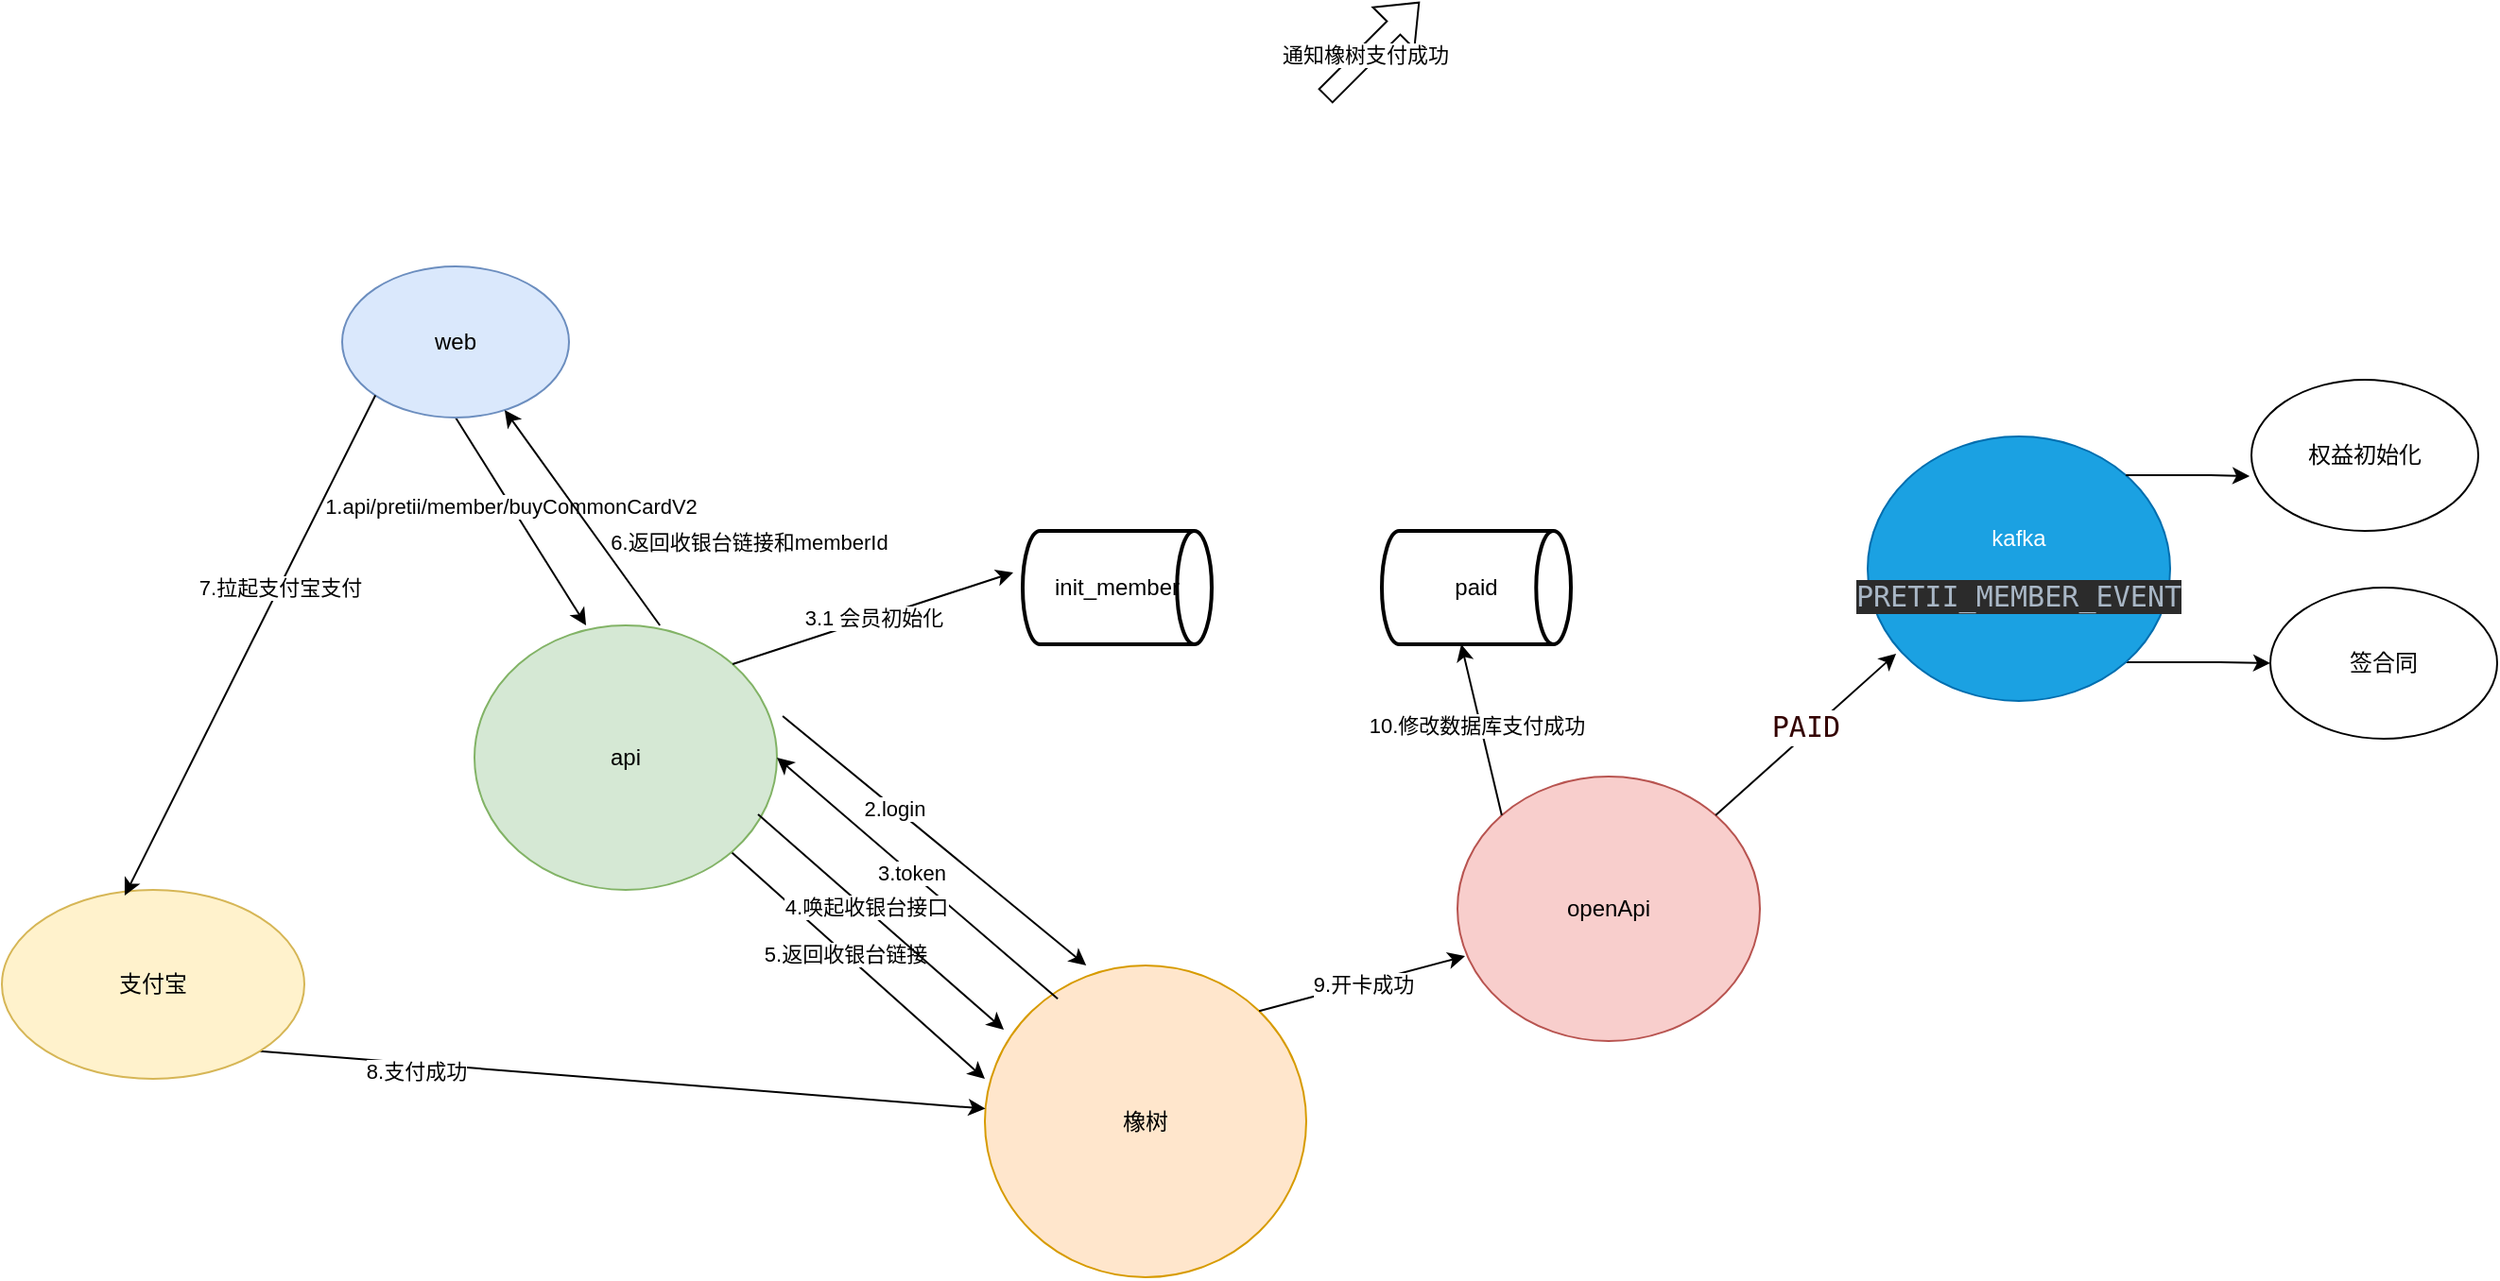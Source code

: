 <mxfile version="23.0.2" type="github" pages="2">
  <diagram id="prtHgNgQTEPvFCAcTncT" name="Page-1">
    <mxGraphModel dx="2261" dy="786" grid="1" gridSize="10" guides="1" tooltips="1" connect="1" arrows="1" fold="1" page="1" pageScale="1" pageWidth="827" pageHeight="1169" math="0" shadow="0">
      <root>
        <mxCell id="0" />
        <mxCell id="1" parent="0" />
        <mxCell id="Z4kTPOVTWPqRFeraBJ3W-23" style="rounded=0;orthogonalLoop=1;jettySize=auto;html=1;exitX=0.5;exitY=1;exitDx=0;exitDy=0;entryX=0.369;entryY=0;entryDx=0;entryDy=0;entryPerimeter=0;" edge="1" parent="1" source="Z4kTPOVTWPqRFeraBJ3W-20" target="Z4kTPOVTWPqRFeraBJ3W-21">
          <mxGeometry relative="1" as="geometry">
            <mxPoint x="154.41" y="189.83" as="sourcePoint" />
            <mxPoint x="139.996" y="370.001" as="targetPoint" />
          </mxGeometry>
        </mxCell>
        <mxCell id="Z4kTPOVTWPqRFeraBJ3W-24" value="1.api/pretii/member/buyCommonCardV2" style="edgeLabel;html=1;align=center;verticalAlign=middle;resizable=0;points=[];" vertex="1" connectable="0" parent="Z4kTPOVTWPqRFeraBJ3W-23">
          <mxGeometry x="-0.152" y="-1" relative="1" as="geometry">
            <mxPoint as="offset" />
          </mxGeometry>
        </mxCell>
        <mxCell id="Z4kTPOVTWPqRFeraBJ3W-20" value="web" style="ellipse;whiteSpace=wrap;html=1;fillColor=#dae8fc;strokeColor=#6c8ebf;" vertex="1" parent="1">
          <mxGeometry x="20" y="190" width="120" height="80" as="geometry" />
        </mxCell>
        <mxCell id="Z4kTPOVTWPqRFeraBJ3W-42" style="rounded=0;orthogonalLoop=1;jettySize=auto;html=1;entryX=0;entryY=0.364;entryDx=0;entryDy=0;entryPerimeter=0;" edge="1" parent="1" source="Z4kTPOVTWPqRFeraBJ3W-21" target="Z4kTPOVTWPqRFeraBJ3W-27">
          <mxGeometry relative="1" as="geometry">
            <mxPoint x="340" y="620" as="targetPoint" />
          </mxGeometry>
        </mxCell>
        <mxCell id="Z4kTPOVTWPqRFeraBJ3W-43" value="5.返回收银台链接" style="edgeLabel;html=1;align=center;verticalAlign=middle;resizable=0;points=[];" vertex="1" connectable="0" parent="Z4kTPOVTWPqRFeraBJ3W-42">
          <mxGeometry x="-0.11" relative="1" as="geometry">
            <mxPoint as="offset" />
          </mxGeometry>
        </mxCell>
        <mxCell id="Z4kTPOVTWPqRFeraBJ3W-47" value="" style="rounded=0;orthogonalLoop=1;jettySize=auto;html=1;exitX=0.613;exitY=0;exitDx=0;exitDy=0;exitPerimeter=0;" edge="1" parent="1" source="Z4kTPOVTWPqRFeraBJ3W-21" target="Z4kTPOVTWPqRFeraBJ3W-20">
          <mxGeometry relative="1" as="geometry">
            <mxPoint x="160.0" y="393.185" as="sourcePoint" />
            <mxPoint x="206.146" y="200.004" as="targetPoint" />
          </mxGeometry>
        </mxCell>
        <mxCell id="Z4kTPOVTWPqRFeraBJ3W-48" value="6.返回收银台链接和memberId" style="edgeLabel;html=1;align=center;verticalAlign=middle;resizable=0;points=[];" vertex="1" connectable="0" parent="Z4kTPOVTWPqRFeraBJ3W-47">
          <mxGeometry x="-0.42" y="2" relative="1" as="geometry">
            <mxPoint x="72" y="-13" as="offset" />
          </mxGeometry>
        </mxCell>
        <mxCell id="Z4kTPOVTWPqRFeraBJ3W-21" value="api" style="ellipse;whiteSpace=wrap;html=1;fillColor=#d5e8d4;strokeColor=#82b366;" vertex="1" parent="1">
          <mxGeometry x="90" y="380" width="160" height="140" as="geometry" />
        </mxCell>
        <mxCell id="Z4kTPOVTWPqRFeraBJ3W-25" value="init_member" style="strokeWidth=2;html=1;shape=mxgraph.flowchart.direct_data;whiteSpace=wrap;" vertex="1" parent="1">
          <mxGeometry x="380" y="330" width="100" height="60" as="geometry" />
        </mxCell>
        <mxCell id="Z4kTPOVTWPqRFeraBJ3W-26" value="3.1 会员初始化" style="rounded=0;orthogonalLoop=1;jettySize=auto;html=1;exitX=1;exitY=0;exitDx=0;exitDy=0;entryX=-0.05;entryY=0.367;entryDx=0;entryDy=0;entryPerimeter=0;" edge="1" parent="1" source="Z4kTPOVTWPqRFeraBJ3W-21" target="Z4kTPOVTWPqRFeraBJ3W-25">
          <mxGeometry relative="1" as="geometry" />
        </mxCell>
        <mxCell id="Z4kTPOVTWPqRFeraBJ3W-27" value="橡树" style="ellipse;whiteSpace=wrap;html=1;fillColor=#ffe6cc;strokeColor=#d79b00;" vertex="1" parent="1">
          <mxGeometry x="360" y="560" width="170" height="165" as="geometry" />
        </mxCell>
        <mxCell id="Z4kTPOVTWPqRFeraBJ3W-28" style="rounded=0;orthogonalLoop=1;jettySize=auto;html=1;exitX=1.019;exitY=0.343;exitDx=0;exitDy=0;entryX=-0.033;entryY=0.4;entryDx=0;entryDy=0;entryPerimeter=0;exitPerimeter=0;" edge="1" parent="1" source="Z4kTPOVTWPqRFeraBJ3W-21">
          <mxGeometry relative="1" as="geometry">
            <mxPoint x="269.996" y="431.284" as="sourcePoint" />
            <mxPoint x="413.61" y="560" as="targetPoint" />
          </mxGeometry>
        </mxCell>
        <mxCell id="Z4kTPOVTWPqRFeraBJ3W-30" value="2.login" style="edgeLabel;html=1;align=center;verticalAlign=middle;resizable=0;points=[];" vertex="1" connectable="0" parent="Z4kTPOVTWPqRFeraBJ3W-28">
          <mxGeometry x="-0.264" relative="1" as="geometry">
            <mxPoint as="offset" />
          </mxGeometry>
        </mxCell>
        <mxCell id="Z4kTPOVTWPqRFeraBJ3W-31" style="rounded=0;orthogonalLoop=1;jettySize=auto;html=1;exitX=0;exitY=0;exitDx=0;exitDy=0;entryX=0.992;entryY=0.613;entryDx=0;entryDy=0;entryPerimeter=0;" edge="1" parent="1">
          <mxGeometry relative="1" as="geometry">
            <mxPoint x="398.534" y="577.676" as="sourcePoint" />
            <mxPoint x="250.0" y="450.0" as="targetPoint" />
          </mxGeometry>
        </mxCell>
        <mxCell id="Z4kTPOVTWPqRFeraBJ3W-32" value="3.token" style="edgeLabel;html=1;align=center;verticalAlign=middle;resizable=0;points=[];" vertex="1" connectable="0" parent="Z4kTPOVTWPqRFeraBJ3W-31">
          <mxGeometry x="0.045" relative="1" as="geometry">
            <mxPoint as="offset" />
          </mxGeometry>
        </mxCell>
        <mxCell id="Z4kTPOVTWPqRFeraBJ3W-36" style="rounded=0;orthogonalLoop=1;jettySize=auto;html=1;exitX=0.5;exitY=1;exitDx=0;exitDy=0;entryX=0.059;entryY=0.206;entryDx=0;entryDy=0;entryPerimeter=0;" edge="1" parent="1" target="Z4kTPOVTWPqRFeraBJ3W-27">
          <mxGeometry relative="1" as="geometry">
            <mxPoint x="240" y="480" as="sourcePoint" />
            <mxPoint x="390" y="610" as="targetPoint" />
          </mxGeometry>
        </mxCell>
        <mxCell id="Z4kTPOVTWPqRFeraBJ3W-37" value="4.唤起收银台接口" style="edgeLabel;html=1;align=center;verticalAlign=middle;resizable=0;points=[];" vertex="1" connectable="0" parent="Z4kTPOVTWPqRFeraBJ3W-36">
          <mxGeometry x="-0.14" y="1" relative="1" as="geometry">
            <mxPoint as="offset" />
          </mxGeometry>
        </mxCell>
        <mxCell id="Z4kTPOVTWPqRFeraBJ3W-55" style="rounded=0;orthogonalLoop=1;jettySize=auto;html=1;exitX=1;exitY=1;exitDx=0;exitDy=0;" edge="1" parent="1" source="Z4kTPOVTWPqRFeraBJ3W-49" target="Z4kTPOVTWPqRFeraBJ3W-27">
          <mxGeometry relative="1" as="geometry" />
        </mxCell>
        <mxCell id="Z4kTPOVTWPqRFeraBJ3W-56" value="8.支付成功" style="edgeLabel;html=1;align=center;verticalAlign=middle;resizable=0;points=[];" vertex="1" connectable="0" parent="Z4kTPOVTWPqRFeraBJ3W-55">
          <mxGeometry x="-0.569" y="-4" relative="1" as="geometry">
            <mxPoint as="offset" />
          </mxGeometry>
        </mxCell>
        <mxCell id="Z4kTPOVTWPqRFeraBJ3W-49" value="支付宝" style="ellipse;whiteSpace=wrap;html=1;fillColor=#fff2cc;strokeColor=#d6b656;" vertex="1" parent="1">
          <mxGeometry x="-160" y="520" width="160" height="100" as="geometry" />
        </mxCell>
        <mxCell id="Z4kTPOVTWPqRFeraBJ3W-50" style="rounded=0;orthogonalLoop=1;jettySize=auto;html=1;exitX=0;exitY=1;exitDx=0;exitDy=0;entryX=0.406;entryY=0.03;entryDx=0;entryDy=0;entryPerimeter=0;" edge="1" parent="1" source="Z4kTPOVTWPqRFeraBJ3W-20" target="Z4kTPOVTWPqRFeraBJ3W-49">
          <mxGeometry relative="1" as="geometry" />
        </mxCell>
        <mxCell id="Z4kTPOVTWPqRFeraBJ3W-51" value="7.拉起支付宝支付" style="edgeLabel;html=1;align=center;verticalAlign=middle;resizable=0;points=[];" vertex="1" connectable="0" parent="Z4kTPOVTWPqRFeraBJ3W-50">
          <mxGeometry x="-0.228" y="-2" relative="1" as="geometry">
            <mxPoint x="2" as="offset" />
          </mxGeometry>
        </mxCell>
        <mxCell id="Z4kTPOVTWPqRFeraBJ3W-53" value="" style="shape=flexArrow;endArrow=classic;html=1;rounded=0;" edge="1" parent="1">
          <mxGeometry width="50" height="50" relative="1" as="geometry">
            <mxPoint x="540" y="100" as="sourcePoint" />
            <mxPoint x="590" y="50" as="targetPoint" />
          </mxGeometry>
        </mxCell>
        <mxCell id="Z4kTPOVTWPqRFeraBJ3W-54" value="通知橡树支付成功" style="edgeLabel;html=1;align=center;verticalAlign=middle;resizable=0;points=[];" vertex="1" connectable="0" parent="Z4kTPOVTWPqRFeraBJ3W-53">
          <mxGeometry x="-0.14" y="1" relative="1" as="geometry">
            <mxPoint as="offset" />
          </mxGeometry>
        </mxCell>
        <mxCell id="Z4kTPOVTWPqRFeraBJ3W-57" value="openApi" style="ellipse;whiteSpace=wrap;html=1;fillColor=#f8cecc;strokeColor=#b85450;" vertex="1" parent="1">
          <mxGeometry x="610" y="460" width="160" height="140" as="geometry" />
        </mxCell>
        <mxCell id="Z4kTPOVTWPqRFeraBJ3W-58" value="9.开卡成功" style="rounded=0;orthogonalLoop=1;jettySize=auto;html=1;exitX=1;exitY=0;exitDx=0;exitDy=0;entryX=0.025;entryY=0.679;entryDx=0;entryDy=0;entryPerimeter=0;" edge="1" parent="1" source="Z4kTPOVTWPqRFeraBJ3W-27" target="Z4kTPOVTWPqRFeraBJ3W-57">
          <mxGeometry relative="1" as="geometry" />
        </mxCell>
        <mxCell id="Z4kTPOVTWPqRFeraBJ3W-62" value="paid" style="strokeWidth=2;html=1;shape=mxgraph.flowchart.direct_data;whiteSpace=wrap;" vertex="1" parent="1">
          <mxGeometry x="570" y="330" width="100" height="60" as="geometry" />
        </mxCell>
        <mxCell id="Z4kTPOVTWPqRFeraBJ3W-63" style="rounded=0;orthogonalLoop=1;jettySize=auto;html=1;exitX=0;exitY=0;exitDx=0;exitDy=0;entryX=0.42;entryY=1;entryDx=0;entryDy=0;entryPerimeter=0;" edge="1" parent="1" source="Z4kTPOVTWPqRFeraBJ3W-57" target="Z4kTPOVTWPqRFeraBJ3W-62">
          <mxGeometry relative="1" as="geometry" />
        </mxCell>
        <mxCell id="Z4kTPOVTWPqRFeraBJ3W-64" value="10.修改数据库支付成功" style="edgeLabel;html=1;align=center;verticalAlign=middle;resizable=0;points=[];" vertex="1" connectable="0" parent="Z4kTPOVTWPqRFeraBJ3W-63">
          <mxGeometry x="0.061" y="2" relative="1" as="geometry">
            <mxPoint as="offset" />
          </mxGeometry>
        </mxCell>
        <mxCell id="Z4kTPOVTWPqRFeraBJ3W-73" style="edgeStyle=orthogonalEdgeStyle;rounded=0;orthogonalLoop=1;jettySize=auto;html=1;exitX=1;exitY=1;exitDx=0;exitDy=0;" edge="1" parent="1" source="Z4kTPOVTWPqRFeraBJ3W-65" target="Z4kTPOVTWPqRFeraBJ3W-71">
          <mxGeometry relative="1" as="geometry" />
        </mxCell>
        <mxCell id="Z4kTPOVTWPqRFeraBJ3W-65" value="kafka&lt;br&gt;&lt;br&gt;&lt;div style=&quot;background-color: rgb(43, 43, 43); color: rgb(169, 183, 198); font-family: &amp;quot;JetBrains Mono&amp;quot;, monospace; font-size: 11.3pt;&quot;&gt;PRETII_MEMBER_EVENT&lt;/div&gt;" style="ellipse;whiteSpace=wrap;html=1;fillColor=#1ba1e2;strokeColor=#006EAF;fontColor=#ffffff;" vertex="1" parent="1">
          <mxGeometry x="827" y="280" width="160" height="140" as="geometry" />
        </mxCell>
        <mxCell id="Z4kTPOVTWPqRFeraBJ3W-66" style="rounded=0;orthogonalLoop=1;jettySize=auto;html=1;exitX=1;exitY=0;exitDx=0;exitDy=0;entryX=0.094;entryY=0.821;entryDx=0;entryDy=0;entryPerimeter=0;" edge="1" parent="1" source="Z4kTPOVTWPqRFeraBJ3W-57" target="Z4kTPOVTWPqRFeraBJ3W-65">
          <mxGeometry relative="1" as="geometry" />
        </mxCell>
        <mxCell id="Z4kTPOVTWPqRFeraBJ3W-67" value="&lt;div style=&quot;font-family: &amp;quot;JetBrains Mono&amp;quot;, monospace; font-size: 11.3pt;&quot;&gt;PAID&lt;/div&gt;" style="edgeLabel;html=1;align=center;verticalAlign=middle;resizable=0;points=[];labelBackgroundColor=#FFFFFF;fontColor=#330000;" vertex="1" connectable="0" parent="Z4kTPOVTWPqRFeraBJ3W-66">
          <mxGeometry x="0.035" y="3" relative="1" as="geometry">
            <mxPoint as="offset" />
          </mxGeometry>
        </mxCell>
        <mxCell id="Z4kTPOVTWPqRFeraBJ3W-70" value="权益初始化" style="ellipse;whiteSpace=wrap;html=1;" vertex="1" parent="1">
          <mxGeometry x="1030" y="250" width="120" height="80" as="geometry" />
        </mxCell>
        <mxCell id="Z4kTPOVTWPqRFeraBJ3W-71" value="签合同" style="ellipse;whiteSpace=wrap;html=1;" vertex="1" parent="1">
          <mxGeometry x="1040" y="360" width="120" height="80" as="geometry" />
        </mxCell>
        <mxCell id="Z4kTPOVTWPqRFeraBJ3W-72" style="edgeStyle=orthogonalEdgeStyle;rounded=0;orthogonalLoop=1;jettySize=auto;html=1;exitX=1;exitY=0;exitDx=0;exitDy=0;entryX=-0.008;entryY=0.638;entryDx=0;entryDy=0;entryPerimeter=0;" edge="1" parent="1" source="Z4kTPOVTWPqRFeraBJ3W-65" target="Z4kTPOVTWPqRFeraBJ3W-70">
          <mxGeometry relative="1" as="geometry" />
        </mxCell>
      </root>
    </mxGraphModel>
  </diagram>
  <diagram id="rgOyV6dEqTG8wI2vLM_a" name="第 2 页">
    <mxGraphModel dx="2261" dy="786" grid="1" gridSize="10" guides="1" tooltips="1" connect="1" arrows="1" fold="1" page="1" pageScale="1" pageWidth="827" pageHeight="1169" math="0" shadow="0">
      <root>
        <mxCell id="0" />
        <mxCell id="1" parent="0" />
        <mxCell id="0ic7LQvHFIVOHViYvkpP-1" style="rounded=0;orthogonalLoop=1;jettySize=auto;html=1;exitX=0.5;exitY=1;exitDx=0;exitDy=0;entryX=0.369;entryY=0;entryDx=0;entryDy=0;entryPerimeter=0;" edge="1" parent="1" source="0ic7LQvHFIVOHViYvkpP-3" target="0ic7LQvHFIVOHViYvkpP-8">
          <mxGeometry relative="1" as="geometry">
            <mxPoint x="154.41" y="189.83" as="sourcePoint" />
            <mxPoint x="139.996" y="370.001" as="targetPoint" />
          </mxGeometry>
        </mxCell>
        <mxCell id="0ic7LQvHFIVOHViYvkpP-2" value="1.api/pretii/member/buyCommonCardV2" style="edgeLabel;html=1;align=center;verticalAlign=middle;resizable=0;points=[];" vertex="1" connectable="0" parent="0ic7LQvHFIVOHViYvkpP-1">
          <mxGeometry x="-0.152" y="-1" relative="1" as="geometry">
            <mxPoint as="offset" />
          </mxGeometry>
        </mxCell>
        <mxCell id="0ic7LQvHFIVOHViYvkpP-3" value="web" style="ellipse;whiteSpace=wrap;html=1;fillColor=#dae8fc;strokeColor=#6c8ebf;" vertex="1" parent="1">
          <mxGeometry x="20" y="190" width="120" height="80" as="geometry" />
        </mxCell>
        <mxCell id="0ic7LQvHFIVOHViYvkpP-4" style="rounded=0;orthogonalLoop=1;jettySize=auto;html=1;entryX=0;entryY=0.364;entryDx=0;entryDy=0;entryPerimeter=0;" edge="1" parent="1" source="0ic7LQvHFIVOHViYvkpP-8" target="0ic7LQvHFIVOHViYvkpP-11">
          <mxGeometry relative="1" as="geometry">
            <mxPoint x="340" y="620" as="targetPoint" />
          </mxGeometry>
        </mxCell>
        <mxCell id="0ic7LQvHFIVOHViYvkpP-5" value="5.返回收银台链接" style="edgeLabel;html=1;align=center;verticalAlign=middle;resizable=0;points=[];" vertex="1" connectable="0" parent="0ic7LQvHFIVOHViYvkpP-4">
          <mxGeometry x="-0.11" relative="1" as="geometry">
            <mxPoint as="offset" />
          </mxGeometry>
        </mxCell>
        <mxCell id="0ic7LQvHFIVOHViYvkpP-6" value="" style="rounded=0;orthogonalLoop=1;jettySize=auto;html=1;exitX=0.613;exitY=0;exitDx=0;exitDy=0;exitPerimeter=0;" edge="1" parent="1" source="0ic7LQvHFIVOHViYvkpP-8" target="0ic7LQvHFIVOHViYvkpP-3">
          <mxGeometry relative="1" as="geometry">
            <mxPoint x="160.0" y="393.185" as="sourcePoint" />
            <mxPoint x="206.146" y="200.004" as="targetPoint" />
          </mxGeometry>
        </mxCell>
        <mxCell id="0ic7LQvHFIVOHViYvkpP-7" value="6.返回收银台链接和memberId" style="edgeLabel;html=1;align=center;verticalAlign=middle;resizable=0;points=[];" vertex="1" connectable="0" parent="0ic7LQvHFIVOHViYvkpP-6">
          <mxGeometry x="-0.42" y="2" relative="1" as="geometry">
            <mxPoint x="72" y="-13" as="offset" />
          </mxGeometry>
        </mxCell>
        <mxCell id="0ic7LQvHFIVOHViYvkpP-8" value="api" style="ellipse;whiteSpace=wrap;html=1;fillColor=#d5e8d4;strokeColor=#82b366;" vertex="1" parent="1">
          <mxGeometry x="90" y="380" width="160" height="140" as="geometry" />
        </mxCell>
        <mxCell id="0ic7LQvHFIVOHViYvkpP-9" value="init_member" style="strokeWidth=2;html=1;shape=mxgraph.flowchart.direct_data;whiteSpace=wrap;" vertex="1" parent="1">
          <mxGeometry x="380" y="330" width="100" height="60" as="geometry" />
        </mxCell>
        <mxCell id="0ic7LQvHFIVOHViYvkpP-10" value="3.1 会员初始化" style="rounded=0;orthogonalLoop=1;jettySize=auto;html=1;exitX=1;exitY=0;exitDx=0;exitDy=0;entryX=-0.05;entryY=0.367;entryDx=0;entryDy=0;entryPerimeter=0;" edge="1" parent="1" source="0ic7LQvHFIVOHViYvkpP-8" target="0ic7LQvHFIVOHViYvkpP-9">
          <mxGeometry relative="1" as="geometry" />
        </mxCell>
        <mxCell id="0ic7LQvHFIVOHViYvkpP-11" value="橡树" style="ellipse;whiteSpace=wrap;html=1;fillColor=#ffe6cc;strokeColor=#d79b00;" vertex="1" parent="1">
          <mxGeometry x="360" y="560" width="170" height="165" as="geometry" />
        </mxCell>
        <mxCell id="0ic7LQvHFIVOHViYvkpP-12" style="rounded=0;orthogonalLoop=1;jettySize=auto;html=1;exitX=1.019;exitY=0.343;exitDx=0;exitDy=0;entryX=-0.033;entryY=0.4;entryDx=0;entryDy=0;entryPerimeter=0;exitPerimeter=0;" edge="1" parent="1" source="0ic7LQvHFIVOHViYvkpP-8">
          <mxGeometry relative="1" as="geometry">
            <mxPoint x="269.996" y="431.284" as="sourcePoint" />
            <mxPoint x="413.61" y="560" as="targetPoint" />
          </mxGeometry>
        </mxCell>
        <mxCell id="0ic7LQvHFIVOHViYvkpP-13" value="2.login" style="edgeLabel;html=1;align=center;verticalAlign=middle;resizable=0;points=[];" vertex="1" connectable="0" parent="0ic7LQvHFIVOHViYvkpP-12">
          <mxGeometry x="-0.264" relative="1" as="geometry">
            <mxPoint as="offset" />
          </mxGeometry>
        </mxCell>
        <mxCell id="0ic7LQvHFIVOHViYvkpP-14" style="rounded=0;orthogonalLoop=1;jettySize=auto;html=1;exitX=0;exitY=0;exitDx=0;exitDy=0;entryX=0.992;entryY=0.613;entryDx=0;entryDy=0;entryPerimeter=0;" edge="1" parent="1">
          <mxGeometry relative="1" as="geometry">
            <mxPoint x="398.534" y="577.676" as="sourcePoint" />
            <mxPoint x="250.0" y="450.0" as="targetPoint" />
          </mxGeometry>
        </mxCell>
        <mxCell id="0ic7LQvHFIVOHViYvkpP-15" value="3.token" style="edgeLabel;html=1;align=center;verticalAlign=middle;resizable=0;points=[];" vertex="1" connectable="0" parent="0ic7LQvHFIVOHViYvkpP-14">
          <mxGeometry x="0.045" relative="1" as="geometry">
            <mxPoint as="offset" />
          </mxGeometry>
        </mxCell>
        <mxCell id="0ic7LQvHFIVOHViYvkpP-16" style="rounded=0;orthogonalLoop=1;jettySize=auto;html=1;exitX=0.5;exitY=1;exitDx=0;exitDy=0;entryX=0.059;entryY=0.206;entryDx=0;entryDy=0;entryPerimeter=0;" edge="1" parent="1" target="0ic7LQvHFIVOHViYvkpP-11">
          <mxGeometry relative="1" as="geometry">
            <mxPoint x="240" y="480" as="sourcePoint" />
            <mxPoint x="390" y="610" as="targetPoint" />
          </mxGeometry>
        </mxCell>
        <mxCell id="0ic7LQvHFIVOHViYvkpP-17" value="4.唤起收银台接口" style="edgeLabel;html=1;align=center;verticalAlign=middle;resizable=0;points=[];" vertex="1" connectable="0" parent="0ic7LQvHFIVOHViYvkpP-16">
          <mxGeometry x="-0.14" y="1" relative="1" as="geometry">
            <mxPoint as="offset" />
          </mxGeometry>
        </mxCell>
        <mxCell id="0ic7LQvHFIVOHViYvkpP-18" style="rounded=0;orthogonalLoop=1;jettySize=auto;html=1;exitX=1;exitY=1;exitDx=0;exitDy=0;" edge="1" parent="1" source="0ic7LQvHFIVOHViYvkpP-20" target="0ic7LQvHFIVOHViYvkpP-11">
          <mxGeometry relative="1" as="geometry" />
        </mxCell>
        <mxCell id="0ic7LQvHFIVOHViYvkpP-19" value="8.支付成功" style="edgeLabel;html=1;align=center;verticalAlign=middle;resizable=0;points=[];" vertex="1" connectable="0" parent="0ic7LQvHFIVOHViYvkpP-18">
          <mxGeometry x="-0.569" y="-4" relative="1" as="geometry">
            <mxPoint as="offset" />
          </mxGeometry>
        </mxCell>
        <mxCell id="0ic7LQvHFIVOHViYvkpP-20" value="支付宝" style="ellipse;whiteSpace=wrap;html=1;fillColor=#fff2cc;strokeColor=#d6b656;" vertex="1" parent="1">
          <mxGeometry x="-160" y="520" width="160" height="100" as="geometry" />
        </mxCell>
        <mxCell id="0ic7LQvHFIVOHViYvkpP-21" style="rounded=0;orthogonalLoop=1;jettySize=auto;html=1;exitX=0;exitY=1;exitDx=0;exitDy=0;entryX=0.406;entryY=0.03;entryDx=0;entryDy=0;entryPerimeter=0;" edge="1" parent="1" source="0ic7LQvHFIVOHViYvkpP-3" target="0ic7LQvHFIVOHViYvkpP-20">
          <mxGeometry relative="1" as="geometry" />
        </mxCell>
        <mxCell id="0ic7LQvHFIVOHViYvkpP-22" value="7.拉起支付宝支付" style="edgeLabel;html=1;align=center;verticalAlign=middle;resizable=0;points=[];" vertex="1" connectable="0" parent="0ic7LQvHFIVOHViYvkpP-21">
          <mxGeometry x="-0.228" y="-2" relative="1" as="geometry">
            <mxPoint x="2" as="offset" />
          </mxGeometry>
        </mxCell>
        <mxCell id="0ic7LQvHFIVOHViYvkpP-25" value="openApi" style="ellipse;whiteSpace=wrap;html=1;fillColor=#f8cecc;strokeColor=#b85450;" vertex="1" parent="1">
          <mxGeometry x="610" y="460" width="160" height="140" as="geometry" />
        </mxCell>
        <mxCell id="0ic7LQvHFIVOHViYvkpP-26" value="9.开卡成功" style="rounded=0;orthogonalLoop=1;jettySize=auto;html=1;exitX=1;exitY=0;exitDx=0;exitDy=0;entryX=0.025;entryY=0.679;entryDx=0;entryDy=0;entryPerimeter=0;" edge="1" parent="1" source="0ic7LQvHFIVOHViYvkpP-11" target="0ic7LQvHFIVOHViYvkpP-25">
          <mxGeometry relative="1" as="geometry" />
        </mxCell>
        <mxCell id="0ic7LQvHFIVOHViYvkpP-27" value="paid" style="strokeWidth=2;html=1;shape=mxgraph.flowchart.direct_data;whiteSpace=wrap;" vertex="1" parent="1">
          <mxGeometry x="570" y="330" width="100" height="60" as="geometry" />
        </mxCell>
        <mxCell id="0ic7LQvHFIVOHViYvkpP-28" style="rounded=0;orthogonalLoop=1;jettySize=auto;html=1;exitX=0;exitY=0;exitDx=0;exitDy=0;entryX=0.42;entryY=1;entryDx=0;entryDy=0;entryPerimeter=0;" edge="1" parent="1" source="0ic7LQvHFIVOHViYvkpP-25" target="0ic7LQvHFIVOHViYvkpP-27">
          <mxGeometry relative="1" as="geometry" />
        </mxCell>
        <mxCell id="0ic7LQvHFIVOHViYvkpP-29" value="10.修改数据库支付成功" style="edgeLabel;html=1;align=center;verticalAlign=middle;resizable=0;points=[];" vertex="1" connectable="0" parent="0ic7LQvHFIVOHViYvkpP-28">
          <mxGeometry x="0.061" y="2" relative="1" as="geometry">
            <mxPoint as="offset" />
          </mxGeometry>
        </mxCell>
        <mxCell id="0ic7LQvHFIVOHViYvkpP-30" style="edgeStyle=orthogonalEdgeStyle;rounded=0;orthogonalLoop=1;jettySize=auto;html=1;exitX=1;exitY=1;exitDx=0;exitDy=0;" edge="1" parent="1" source="0ic7LQvHFIVOHViYvkpP-31" target="0ic7LQvHFIVOHViYvkpP-35">
          <mxGeometry relative="1" as="geometry" />
        </mxCell>
        <mxCell id="0ic7LQvHFIVOHViYvkpP-31" value="kafka&lt;br&gt;&lt;br&gt;&lt;div style=&quot;background-color: rgb(43, 43, 43); color: rgb(169, 183, 198); font-family: &amp;quot;JetBrains Mono&amp;quot;, monospace; font-size: 11.3pt;&quot;&gt;PRETII_MEMBER_EVENT&lt;/div&gt;" style="ellipse;whiteSpace=wrap;html=1;fillColor=#1ba1e2;strokeColor=#006EAF;fontColor=#ffffff;" vertex="1" parent="1">
          <mxGeometry x="827" y="280" width="160" height="140" as="geometry" />
        </mxCell>
        <mxCell id="0ic7LQvHFIVOHViYvkpP-32" style="rounded=0;orthogonalLoop=1;jettySize=auto;html=1;exitX=1;exitY=0;exitDx=0;exitDy=0;entryX=0.094;entryY=0.821;entryDx=0;entryDy=0;entryPerimeter=0;" edge="1" parent="1" source="0ic7LQvHFIVOHViYvkpP-25" target="0ic7LQvHFIVOHViYvkpP-31">
          <mxGeometry relative="1" as="geometry" />
        </mxCell>
        <mxCell id="0ic7LQvHFIVOHViYvkpP-33" value="&lt;div style=&quot;font-family: &amp;quot;JetBrains Mono&amp;quot;, monospace; font-size: 11.3pt;&quot;&gt;PAID&lt;/div&gt;" style="edgeLabel;html=1;align=center;verticalAlign=middle;resizable=0;points=[];labelBackgroundColor=#FFFFFF;fontColor=#330000;" vertex="1" connectable="0" parent="0ic7LQvHFIVOHViYvkpP-32">
          <mxGeometry x="0.035" y="3" relative="1" as="geometry">
            <mxPoint as="offset" />
          </mxGeometry>
        </mxCell>
        <mxCell id="0ic7LQvHFIVOHViYvkpP-34" value="权益初始化" style="ellipse;whiteSpace=wrap;html=1;" vertex="1" parent="1">
          <mxGeometry x="1030" y="250" width="120" height="80" as="geometry" />
        </mxCell>
        <mxCell id="0ic7LQvHFIVOHViYvkpP-35" value="签合同" style="ellipse;whiteSpace=wrap;html=1;" vertex="1" parent="1">
          <mxGeometry x="1040" y="360" width="120" height="80" as="geometry" />
        </mxCell>
        <mxCell id="0ic7LQvHFIVOHViYvkpP-36" style="edgeStyle=orthogonalEdgeStyle;rounded=0;orthogonalLoop=1;jettySize=auto;html=1;exitX=1;exitY=0;exitDx=0;exitDy=0;entryX=-0.008;entryY=0.638;entryDx=0;entryDy=0;entryPerimeter=0;" edge="1" parent="1" source="0ic7LQvHFIVOHViYvkpP-31" target="0ic7LQvHFIVOHViYvkpP-34">
          <mxGeometry relative="1" as="geometry" />
        </mxCell>
      </root>
    </mxGraphModel>
  </diagram>
</mxfile>
